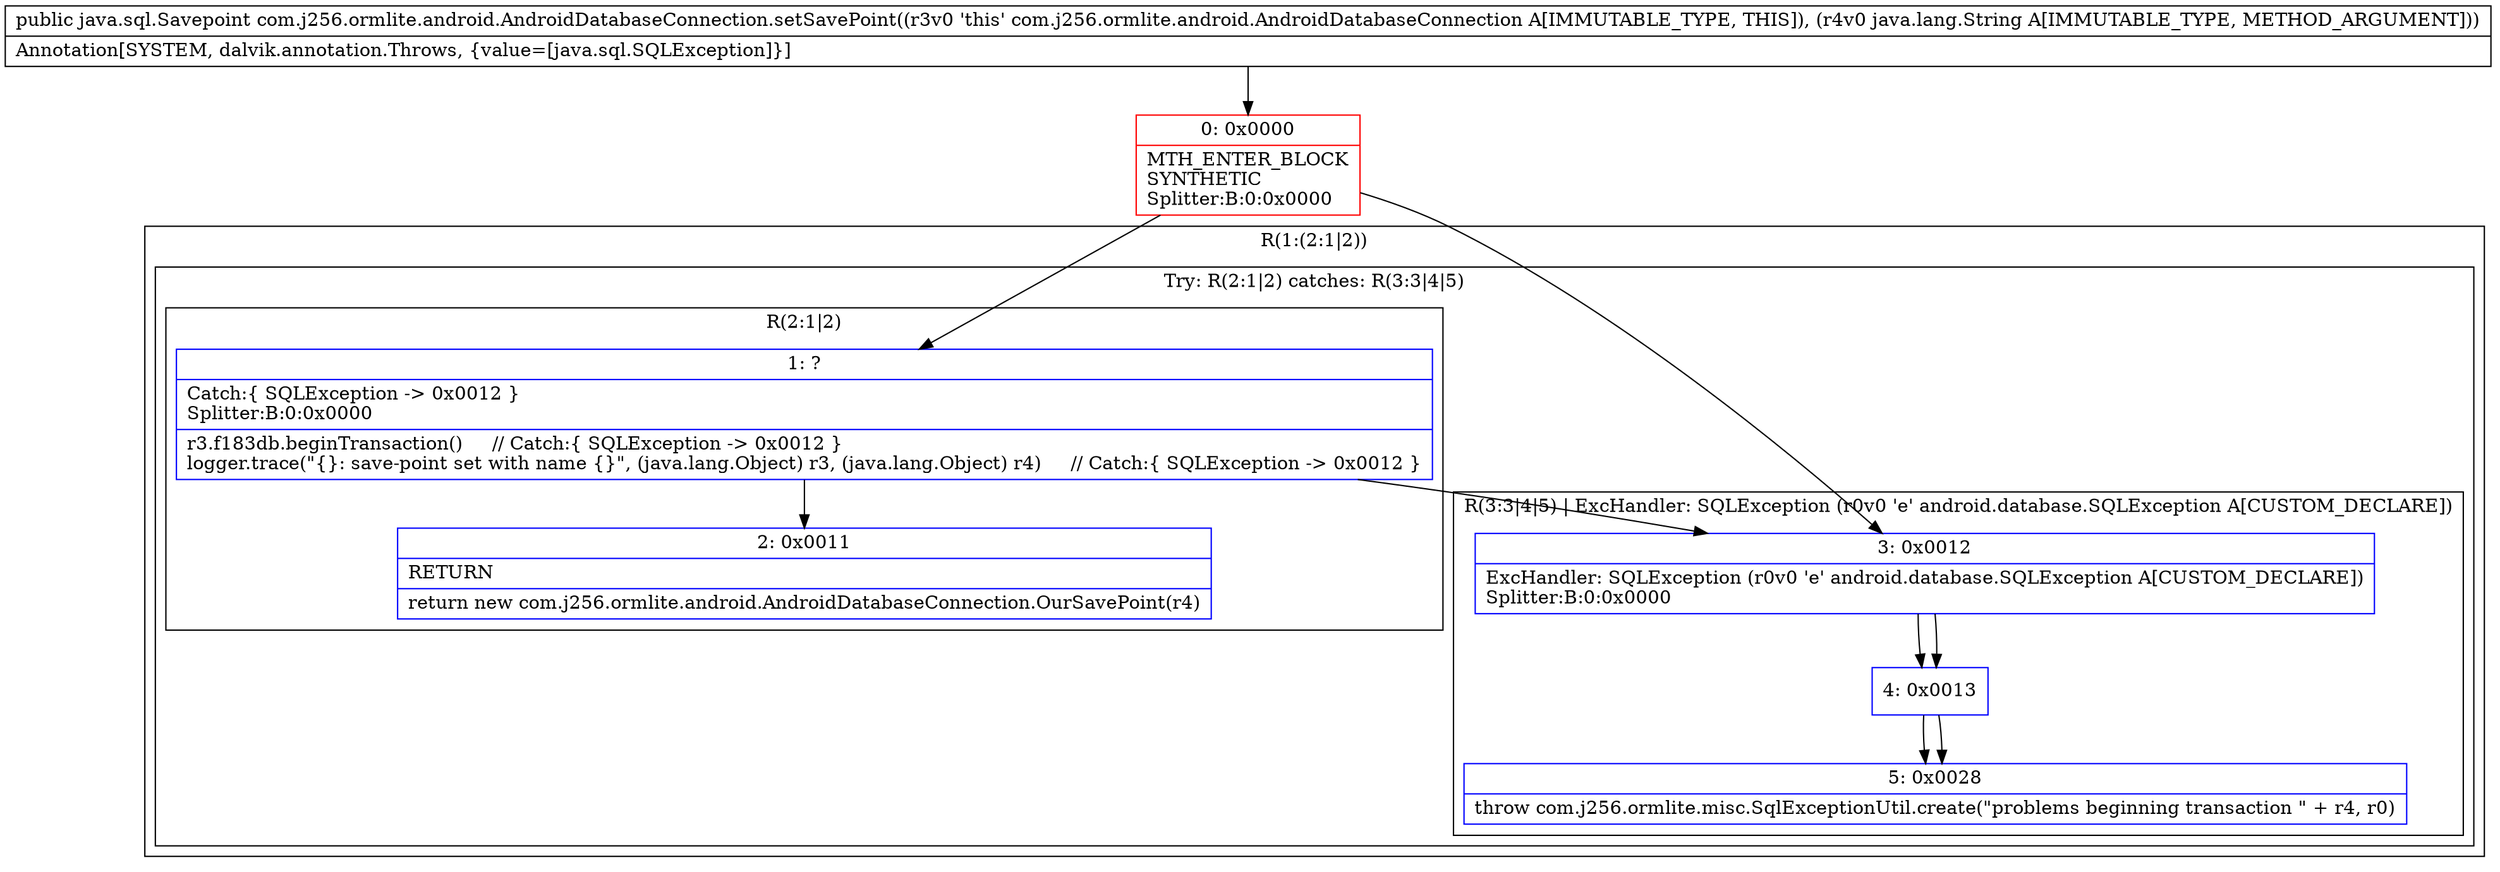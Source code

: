 digraph "CFG forcom.j256.ormlite.android.AndroidDatabaseConnection.setSavePoint(Ljava\/lang\/String;)Ljava\/sql\/Savepoint;" {
subgraph cluster_Region_1226099000 {
label = "R(1:(2:1|2))";
node [shape=record,color=blue];
subgraph cluster_TryCatchRegion_1735409444 {
label = "Try: R(2:1|2) catches: R(3:3|4|5)";
node [shape=record,color=blue];
subgraph cluster_Region_185856653 {
label = "R(2:1|2)";
node [shape=record,color=blue];
Node_1 [shape=record,label="{1\:\ ?|Catch:\{ SQLException \-\> 0x0012 \}\lSplitter:B:0:0x0000\l|r3.f183db.beginTransaction()     \/\/ Catch:\{ SQLException \-\> 0x0012 \}\llogger.trace(\"\{\}: save\-point set with name \{\}\", (java.lang.Object) r3, (java.lang.Object) r4)     \/\/ Catch:\{ SQLException \-\> 0x0012 \}\l}"];
Node_2 [shape=record,label="{2\:\ 0x0011|RETURN\l|return new com.j256.ormlite.android.AndroidDatabaseConnection.OurSavePoint(r4)\l}"];
}
subgraph cluster_Region_1323519120 {
label = "R(3:3|4|5) | ExcHandler: SQLException (r0v0 'e' android.database.SQLException A[CUSTOM_DECLARE])\l";
node [shape=record,color=blue];
Node_3 [shape=record,label="{3\:\ 0x0012|ExcHandler: SQLException (r0v0 'e' android.database.SQLException A[CUSTOM_DECLARE])\lSplitter:B:0:0x0000\l}"];
Node_4 [shape=record,label="{4\:\ 0x0013}"];
Node_5 [shape=record,label="{5\:\ 0x0028|throw com.j256.ormlite.misc.SqlExceptionUtil.create(\"problems beginning transaction \" + r4, r0)\l}"];
}
}
}
subgraph cluster_Region_1323519120 {
label = "R(3:3|4|5) | ExcHandler: SQLException (r0v0 'e' android.database.SQLException A[CUSTOM_DECLARE])\l";
node [shape=record,color=blue];
Node_3 [shape=record,label="{3\:\ 0x0012|ExcHandler: SQLException (r0v0 'e' android.database.SQLException A[CUSTOM_DECLARE])\lSplitter:B:0:0x0000\l}"];
Node_4 [shape=record,label="{4\:\ 0x0013}"];
Node_5 [shape=record,label="{5\:\ 0x0028|throw com.j256.ormlite.misc.SqlExceptionUtil.create(\"problems beginning transaction \" + r4, r0)\l}"];
}
Node_0 [shape=record,color=red,label="{0\:\ 0x0000|MTH_ENTER_BLOCK\lSYNTHETIC\lSplitter:B:0:0x0000\l}"];
MethodNode[shape=record,label="{public java.sql.Savepoint com.j256.ormlite.android.AndroidDatabaseConnection.setSavePoint((r3v0 'this' com.j256.ormlite.android.AndroidDatabaseConnection A[IMMUTABLE_TYPE, THIS]), (r4v0 java.lang.String A[IMMUTABLE_TYPE, METHOD_ARGUMENT]))  | Annotation[SYSTEM, dalvik.annotation.Throws, \{value=[java.sql.SQLException]\}]\l}"];
MethodNode -> Node_0;
Node_1 -> Node_2;
Node_1 -> Node_3;
Node_3 -> Node_4;
Node_4 -> Node_5;
Node_3 -> Node_4;
Node_4 -> Node_5;
Node_0 -> Node_1;
Node_0 -> Node_3;
}

